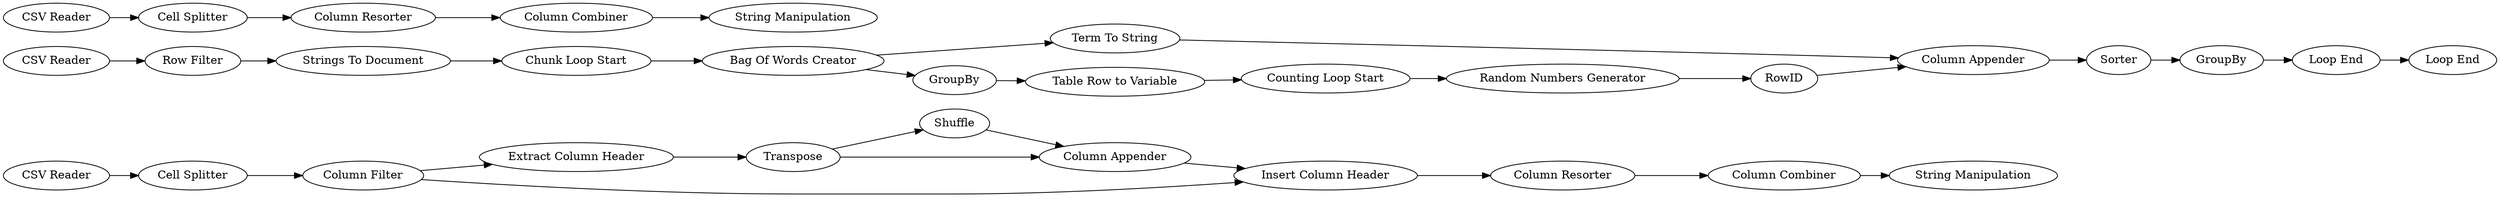digraph {
	"8856466914939941640_930" [label=Transpose]
	"8856466914939941640_927" [label="Extract Column Header"]
	"8856466914939941640_925" [label="CSV Reader"]
	"8856466914939941640_923" [label="String Manipulation"]
	"8856466914939941640_926" [label="Insert Column Header"]
	"8856466914939941640_908" [label="Loop End"]
	"8856466914939941640_896" [label=GroupBy]
	"8856466914939941640_904" [label=RowID]
	"8856466914939941640_909" [label="CSV Reader"]
	"8856466914939941640_901" [label="Table Row to Variable"]
	"8856466914939941640_906" [label="Row Filter"]
	"8856466914939941640_902" [label="Random Numbers Generator"]
	"8856466914939941640_911" [label="Cell Splitter"]
	"8856466914939941640_899" [label=Sorter]
	"8856466914939941640_905" [label="Column Appender"]
	"8856466914939941640_880" [label="Strings To Document"]
	"8856466914939941640_935" [label="String Manipulation"]
	"8856466914939941640_897" [label="Term To String"]
	"8856466914939941640_898" [label="Loop End"]
	"8856466914939941640_931" [label=Shuffle]
	"8856466914939941640_912" [label="Column Combiner"]
	"8856466914939941640_933" [label="Column Appender"]
	"8856466914939941640_881" [label="Bag Of Words Creator"]
	"8856466914939941640_934" [label="Column Resorter"]
	"8856466914939941640_907" [label="Counting Loop Start"]
	"8856466914939941640_928" [label="Column Filter"]
	"8856466914939941640_932" [label="Column Combiner"]
	"8856466914939941640_924" [label="Cell Splitter"]
	"8856466914939941640_890" [label="Chunk Loop Start"]
	"8856466914939941640_882" [label=GroupBy]
	"8856466914939941640_916" [label="Column Resorter"]
	"8856466914939941640_879" [label="CSV Reader"]
	"8856466914939941640_909" -> "8856466914939941640_911"
	"8856466914939941640_924" -> "8856466914939941640_928"
	"8856466914939941640_904" -> "8856466914939941640_905"
	"8856466914939941640_934" -> "8856466914939941640_932"
	"8856466914939941640_905" -> "8856466914939941640_899"
	"8856466914939941640_925" -> "8856466914939941640_924"
	"8856466914939941640_899" -> "8856466914939941640_896"
	"8856466914939941640_933" -> "8856466914939941640_926"
	"8856466914939941640_896" -> "8856466914939941640_908"
	"8856466914939941640_931" -> "8856466914939941640_933"
	"8856466914939941640_928" -> "8856466914939941640_926"
	"8856466914939941640_911" -> "8856466914939941640_916"
	"8856466914939941640_907" -> "8856466914939941640_902"
	"8856466914939941640_890" -> "8856466914939941640_881"
	"8856466914939941640_927" -> "8856466914939941640_930"
	"8856466914939941640_916" -> "8856466914939941640_912"
	"8856466914939941640_930" -> "8856466914939941640_933"
	"8856466914939941640_928" -> "8856466914939941640_927"
	"8856466914939941640_912" -> "8856466914939941640_935"
	"8856466914939941640_906" -> "8856466914939941640_880"
	"8856466914939941640_902" -> "8856466914939941640_904"
	"8856466914939941640_879" -> "8856466914939941640_906"
	"8856466914939941640_926" -> "8856466914939941640_934"
	"8856466914939941640_930" -> "8856466914939941640_931"
	"8856466914939941640_882" -> "8856466914939941640_901"
	"8856466914939941640_881" -> "8856466914939941640_897"
	"8856466914939941640_881" -> "8856466914939941640_882"
	"8856466914939941640_901" -> "8856466914939941640_907"
	"8856466914939941640_880" -> "8856466914939941640_890"
	"8856466914939941640_908" -> "8856466914939941640_898"
	"8856466914939941640_897" -> "8856466914939941640_905"
	"8856466914939941640_932" -> "8856466914939941640_923"
	rankdir=LR
}

